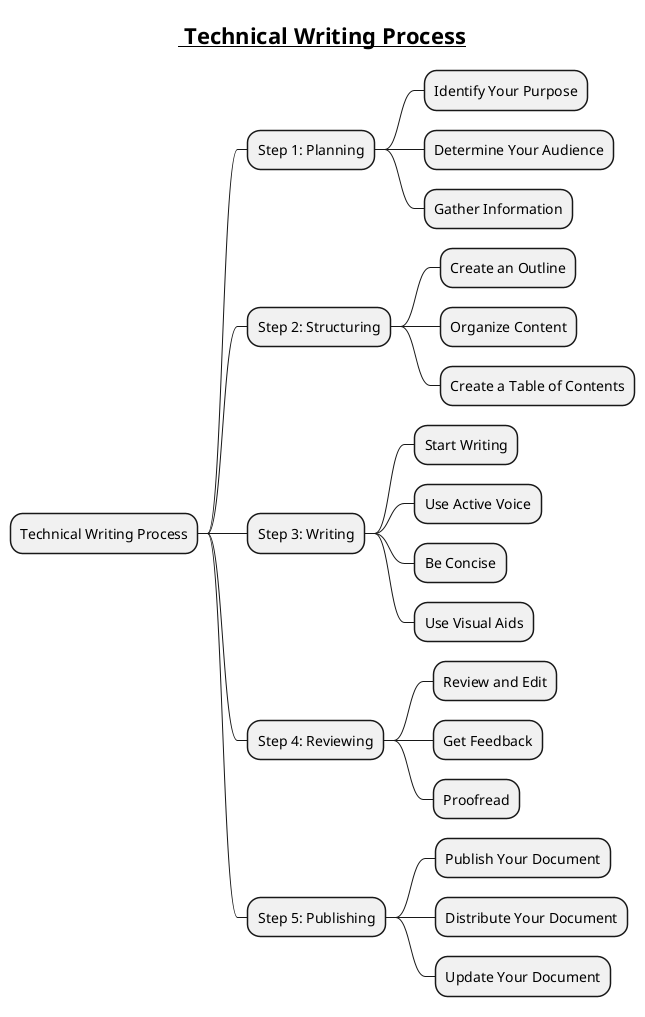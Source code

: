 @startmindmap
title =__ Technical Writing Process__

* Technical Writing Process
** Step 1: Planning
*** Identify Your Purpose
*** Determine Your Audience
*** Gather Information
** Step 2: Structuring
*** Create an Outline
*** Organize Content
*** Create a Table of Contents
** Step 3: Writing
*** Start Writing
*** Use Active Voice
*** Be Concise
*** Use Visual Aids
** Step 4: Reviewing
*** Review and Edit
*** Get Feedback
*** Proofread
** Step 5: Publishing
*** Publish Your Document
*** Distribute Your Document
*** Update Your Document
@endmindmap

